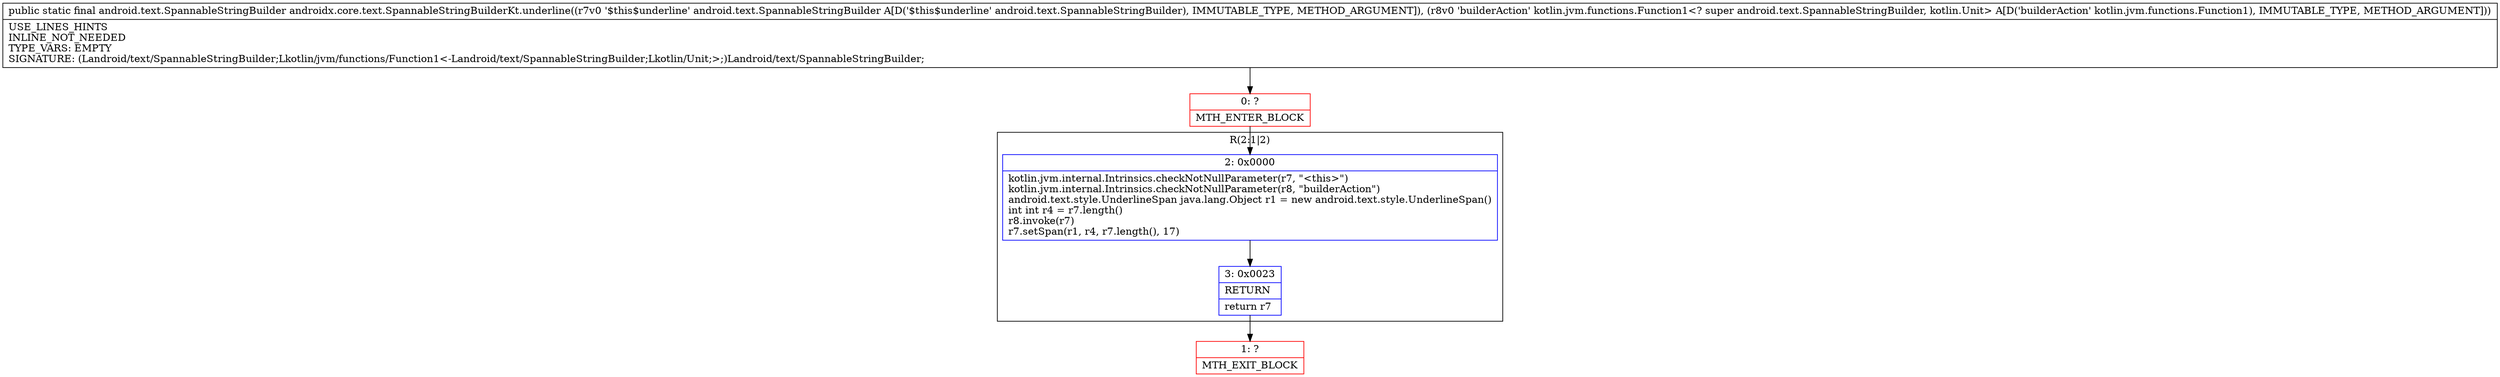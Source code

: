 digraph "CFG forandroidx.core.text.SpannableStringBuilderKt.underline(Landroid\/text\/SpannableStringBuilder;Lkotlin\/jvm\/functions\/Function1;)Landroid\/text\/SpannableStringBuilder;" {
subgraph cluster_Region_1666832753 {
label = "R(2:1|2)";
node [shape=record,color=blue];
Node_2 [shape=record,label="{2\:\ 0x0000|kotlin.jvm.internal.Intrinsics.checkNotNullParameter(r7, \"\<this\>\")\lkotlin.jvm.internal.Intrinsics.checkNotNullParameter(r8, \"builderAction\")\landroid.text.style.UnderlineSpan java.lang.Object r1 = new android.text.style.UnderlineSpan()\lint int r4 = r7.length()\lr8.invoke(r7)\lr7.setSpan(r1, r4, r7.length(), 17)\l}"];
Node_3 [shape=record,label="{3\:\ 0x0023|RETURN\l|return r7\l}"];
}
Node_0 [shape=record,color=red,label="{0\:\ ?|MTH_ENTER_BLOCK\l}"];
Node_1 [shape=record,color=red,label="{1\:\ ?|MTH_EXIT_BLOCK\l}"];
MethodNode[shape=record,label="{public static final android.text.SpannableStringBuilder androidx.core.text.SpannableStringBuilderKt.underline((r7v0 '$this$underline' android.text.SpannableStringBuilder A[D('$this$underline' android.text.SpannableStringBuilder), IMMUTABLE_TYPE, METHOD_ARGUMENT]), (r8v0 'builderAction' kotlin.jvm.functions.Function1\<? super android.text.SpannableStringBuilder, kotlin.Unit\> A[D('builderAction' kotlin.jvm.functions.Function1), IMMUTABLE_TYPE, METHOD_ARGUMENT]))  | USE_LINES_HINTS\lINLINE_NOT_NEEDED\lTYPE_VARS: EMPTY\lSIGNATURE: (Landroid\/text\/SpannableStringBuilder;Lkotlin\/jvm\/functions\/Function1\<\-Landroid\/text\/SpannableStringBuilder;Lkotlin\/Unit;\>;)Landroid\/text\/SpannableStringBuilder;\l}"];
MethodNode -> Node_0;Node_2 -> Node_3;
Node_3 -> Node_1;
Node_0 -> Node_2;
}

